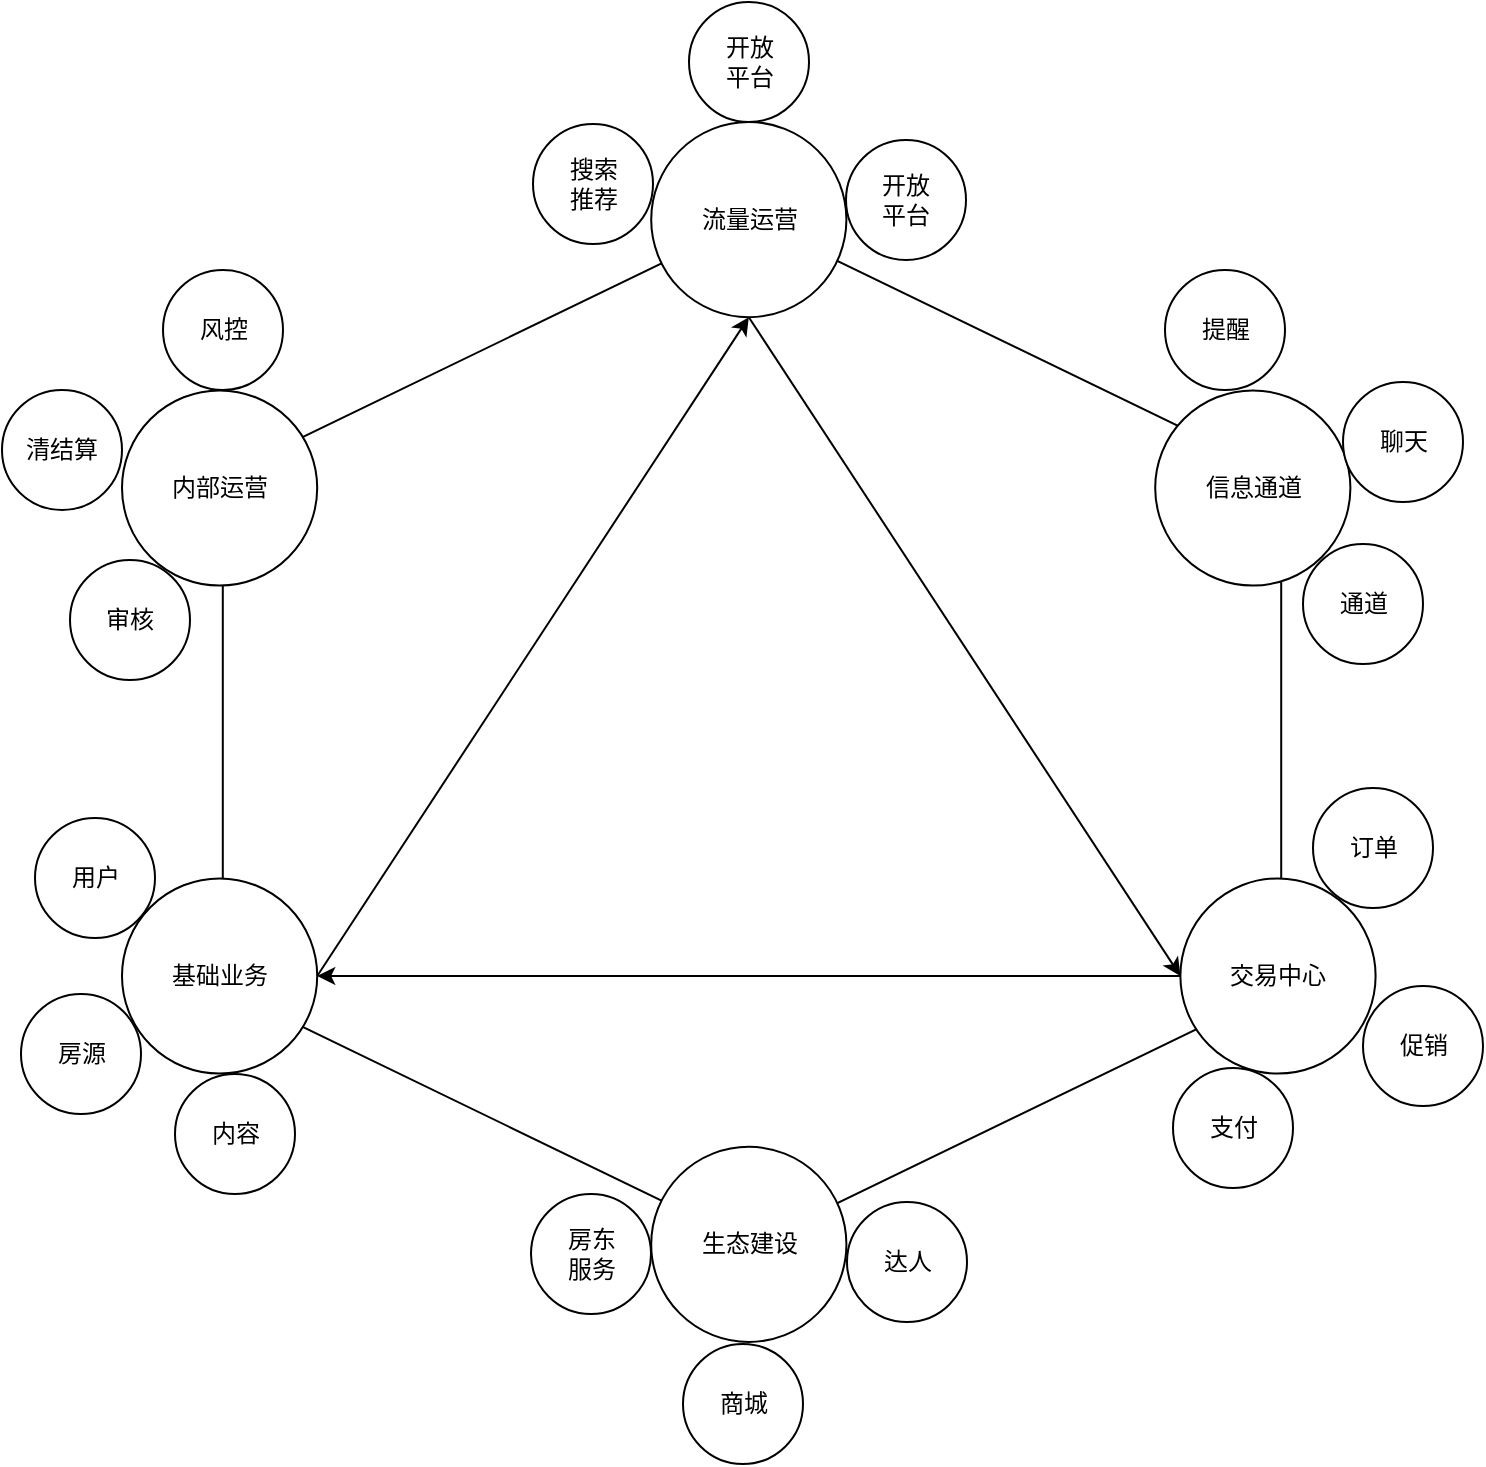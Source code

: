 <mxfile version="11.3.0" type="github" pages="2"><diagram id="1l8nbZYicziy1tsvWMK8" name="Page-1"><mxGraphModel dx="1045" dy="755" grid="1" gridSize="10" guides="1" tooltips="1" connect="1" arrows="1" fold="1" page="1" pageScale="1" pageWidth="827" pageHeight="1169" math="0" shadow="0"><root><mxCell id="0"/><mxCell id="1" parent="0"/><mxCell id="_icPRjUHa89k4BcRh54H-1" value="" style="group" vertex="1" connectable="0" parent="1"><mxGeometry x="110" y="120" width="630" height="610" as="geometry"/></mxCell><mxCell id="5wOLp9JNuA5uwsZeebMo-1" value="" style="shape=hexagon;perimeter=hexagonPerimeter2;whiteSpace=wrap;html=1;direction=north;" parent="_icPRjUHa89k4BcRh54H-1" vertex="1"><mxGeometry x="50.4" y="48.8" width="529.2" height="512.4" as="geometry"/></mxCell><mxCell id="SG67ZrkMPG3jon6Jxduo-1" value="内部运营" style="ellipse;whiteSpace=wrap;html=1;aspect=fixed;" vertex="1" parent="_icPRjUHa89k4BcRh54H-1"><mxGeometry y="134.2" width="97.6" height="97.6" as="geometry"/></mxCell><mxCell id="SG67ZrkMPG3jon6Jxduo-2" value="流量运营" style="ellipse;whiteSpace=wrap;html=1;aspect=fixed;" vertex="1" parent="_icPRjUHa89k4BcRh54H-1"><mxGeometry x="264.6" width="97.6" height="97.6" as="geometry"/></mxCell><mxCell id="SG67ZrkMPG3jon6Jxduo-3" value="信息通道" style="ellipse;whiteSpace=wrap;html=1;aspect=fixed;" vertex="1" parent="_icPRjUHa89k4BcRh54H-1"><mxGeometry x="516.6" y="134.2" width="97.6" height="97.6" as="geometry"/></mxCell><mxCell id="SG67ZrkMPG3jon6Jxduo-4" value="基础业务" style="ellipse;whiteSpace=wrap;html=1;aspect=fixed;" vertex="1" parent="_icPRjUHa89k4BcRh54H-1"><mxGeometry y="378.2" width="97.6" height="97.6" as="geometry"/></mxCell><mxCell id="SG67ZrkMPG3jon6Jxduo-5" value="生态建设" style="ellipse;whiteSpace=wrap;html=1;aspect=fixed;" vertex="1" parent="_icPRjUHa89k4BcRh54H-1"><mxGeometry x="264.6" y="512.4" width="97.6" height="97.6" as="geometry"/></mxCell><mxCell id="SG67ZrkMPG3jon6Jxduo-6" value="交易中心" style="ellipse;whiteSpace=wrap;html=1;aspect=fixed;" vertex="1" parent="_icPRjUHa89k4BcRh54H-1"><mxGeometry x="529.2" y="378.2" width="97.6" height="97.6" as="geometry"/></mxCell><mxCell id="SG67ZrkMPG3jon6Jxduo-8" value="" style="endArrow=classic;html=1;entryX=0.5;entryY=1;entryDx=0;entryDy=0;exitX=1;exitY=0.5;exitDx=0;exitDy=0;" edge="1" parent="_icPRjUHa89k4BcRh54H-1" source="SG67ZrkMPG3jon6Jxduo-4" target="SG67ZrkMPG3jon6Jxduo-2"><mxGeometry width="50" height="50" relative="1" as="geometry"><mxPoint x="75.6" y="414.8" as="sourcePoint"/><mxPoint x="138.6" y="353.8" as="targetPoint"/></mxGeometry></mxCell><mxCell id="SG67ZrkMPG3jon6Jxduo-9" value="" style="endArrow=classic;html=1;entryX=0;entryY=0.5;entryDx=0;entryDy=0;exitX=0.5;exitY=1;exitDx=0;exitDy=0;" edge="1" parent="_icPRjUHa89k4BcRh54H-1" source="SG67ZrkMPG3jon6Jxduo-2" target="SG67ZrkMPG3jon6Jxduo-6"><mxGeometry width="50" height="50" relative="1" as="geometry"><mxPoint x="100.8" y="671" as="sourcePoint"/><mxPoint x="163.8" y="610" as="targetPoint"/></mxGeometry></mxCell><mxCell id="SG67ZrkMPG3jon6Jxduo-10" value="" style="endArrow=classic;html=1;entryX=1;entryY=0.5;entryDx=0;entryDy=0;exitX=0;exitY=0.5;exitDx=0;exitDy=0;" edge="1" parent="_icPRjUHa89k4BcRh54H-1" source="SG67ZrkMPG3jon6Jxduo-6" target="SG67ZrkMPG3jon6Jxduo-4"><mxGeometry width="50" height="50" relative="1" as="geometry"><mxPoint y="695.4" as="sourcePoint"/><mxPoint x="63" y="634.4" as="targetPoint"/></mxGeometry></mxCell><mxCell id="_icPRjUHa89k4BcRh54H-4" value="开放&lt;br&gt;平台" style="ellipse;whiteSpace=wrap;html=1;aspect=fixed;" vertex="1" parent="_icPRjUHa89k4BcRh54H-1"><mxGeometry x="362" y="9" width="60" height="60" as="geometry"/></mxCell><mxCell id="_icPRjUHa89k4BcRh54H-2" value="搜索&lt;br&gt;推荐" style="ellipse;whiteSpace=wrap;html=1;aspect=fixed;" vertex="1" parent="_icPRjUHa89k4BcRh54H-1"><mxGeometry x="205.5" y="1" width="60" height="60" as="geometry"/></mxCell><mxCell id="_icPRjUHa89k4BcRh54H-6" value="风控" style="ellipse;whiteSpace=wrap;html=1;aspect=fixed;" vertex="1" parent="_icPRjUHa89k4BcRh54H-1"><mxGeometry x="20.5" y="74" width="60" height="60" as="geometry"/></mxCell><mxCell id="_icPRjUHa89k4BcRh54H-7" value="审核&lt;br&gt;" style="ellipse;whiteSpace=wrap;html=1;aspect=fixed;" vertex="1" parent="_icPRjUHa89k4BcRh54H-1"><mxGeometry x="-26" y="219" width="60" height="60" as="geometry"/></mxCell><mxCell id="_icPRjUHa89k4BcRh54H-8" value="用户" style="ellipse;whiteSpace=wrap;html=1;aspect=fixed;" vertex="1" parent="_icPRjUHa89k4BcRh54H-1"><mxGeometry x="-43.5" y="348" width="60" height="60" as="geometry"/></mxCell><mxCell id="_icPRjUHa89k4BcRh54H-11" value="房东&lt;br&gt;服务" style="ellipse;whiteSpace=wrap;html=1;aspect=fixed;" vertex="1" parent="_icPRjUHa89k4BcRh54H-1"><mxGeometry x="204.5" y="536" width="60" height="60" as="geometry"/></mxCell><mxCell id="_icPRjUHa89k4BcRh54H-14" value="提醒" style="ellipse;whiteSpace=wrap;html=1;aspect=fixed;" vertex="1" parent="_icPRjUHa89k4BcRh54H-1"><mxGeometry x="521.5" y="74" width="60" height="60" as="geometry"/></mxCell><mxCell id="_icPRjUHa89k4BcRh54H-3" value="开放&lt;br&gt;平台" style="ellipse;whiteSpace=wrap;html=1;aspect=fixed;" vertex="1" parent="1"><mxGeometry x="393.5" y="60" width="60" height="60" as="geometry"/></mxCell><mxCell id="_icPRjUHa89k4BcRh54H-5" value="清结算" style="ellipse;whiteSpace=wrap;html=1;aspect=fixed;" vertex="1" parent="1"><mxGeometry x="50" y="254" width="60" height="60" as="geometry"/></mxCell><mxCell id="_icPRjUHa89k4BcRh54H-9" value="房源" style="ellipse;whiteSpace=wrap;html=1;aspect=fixed;" vertex="1" parent="1"><mxGeometry x="59.5" y="556" width="60" height="60" as="geometry"/></mxCell><mxCell id="_icPRjUHa89k4BcRh54H-10" value="内容" style="ellipse;whiteSpace=wrap;html=1;aspect=fixed;" vertex="1" parent="1"><mxGeometry x="136.5" y="596" width="60" height="60" as="geometry"/></mxCell><mxCell id="_icPRjUHa89k4BcRh54H-12" value="商城" style="ellipse;whiteSpace=wrap;html=1;aspect=fixed;" vertex="1" parent="1"><mxGeometry x="390.5" y="731" width="60" height="60" as="geometry"/></mxCell><mxCell id="_icPRjUHa89k4BcRh54H-13" value="达人" style="ellipse;whiteSpace=wrap;html=1;aspect=fixed;" vertex="1" parent="1"><mxGeometry x="472.5" y="660" width="60" height="60" as="geometry"/></mxCell><mxCell id="_icPRjUHa89k4BcRh54H-15" value="聊天" style="ellipse;whiteSpace=wrap;html=1;aspect=fixed;" vertex="1" parent="1"><mxGeometry x="720.5" y="250" width="60" height="60" as="geometry"/></mxCell><mxCell id="_icPRjUHa89k4BcRh54H-16" value="通道" style="ellipse;whiteSpace=wrap;html=1;aspect=fixed;" vertex="1" parent="1"><mxGeometry x="700.5" y="331" width="60" height="60" as="geometry"/></mxCell><mxCell id="_icPRjUHa89k4BcRh54H-17" value="订单" style="ellipse;whiteSpace=wrap;html=1;aspect=fixed;" vertex="1" parent="1"><mxGeometry x="705.5" y="453" width="60" height="60" as="geometry"/></mxCell><mxCell id="_icPRjUHa89k4BcRh54H-18" value="促销" style="ellipse;whiteSpace=wrap;html=1;aspect=fixed;" vertex="1" parent="1"><mxGeometry x="730.5" y="552" width="60" height="60" as="geometry"/></mxCell><mxCell id="_icPRjUHa89k4BcRh54H-19" value="支付" style="ellipse;whiteSpace=wrap;html=1;aspect=fixed;" vertex="1" parent="1"><mxGeometry x="635.5" y="593" width="60" height="60" as="geometry"/></mxCell></root></mxGraphModel></diagram><diagram id="2DpsNVENQsKUstL4Lo5j" name="Page-2"><mxGraphModel dx="1045" dy="755" grid="1" gridSize="10" guides="1" tooltips="1" connect="1" arrows="1" fold="1" page="1" pageScale="1" pageWidth="827" pageHeight="1169" math="0" shadow="0"><root><mxCell id="r1JH4QraMYkHbHhPMCEB-0"/><mxCell id="r1JH4QraMYkHbHhPMCEB-1" parent="r1JH4QraMYkHbHhPMCEB-0"/></root></mxGraphModel></diagram></mxfile>